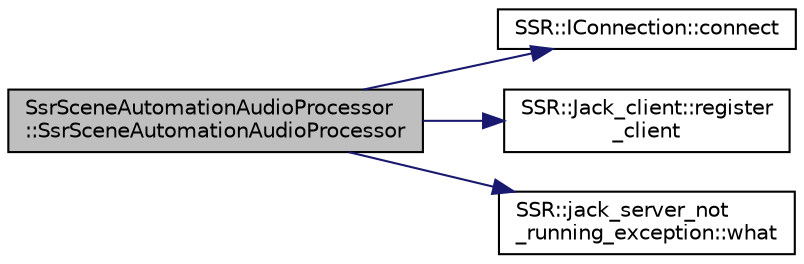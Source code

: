 digraph "SsrSceneAutomationAudioProcessor::SsrSceneAutomationAudioProcessor"
{
  edge [fontname="Helvetica",fontsize="10",labelfontname="Helvetica",labelfontsize="10"];
  node [fontname="Helvetica",fontsize="10",shape=record];
  rankdir="LR";
  Node1 [label="SsrSceneAutomationAudioProcessor\l::SsrSceneAutomationAudioProcessor",height=0.2,width=0.4,color="black", fillcolor="grey75", style="filled" fontcolor="black"];
  Node1 -> Node2 [color="midnightblue",fontsize="10",style="solid",fontname="Helvetica"];
  Node2 [label="SSR::IConnection::connect",height=0.2,width=0.4,color="black", fillcolor="white", style="filled",URL="$classSSR_1_1IConnection.html#a105a6d8e43cd9320a44034ecade1127c"];
  Node1 -> Node3 [color="midnightblue",fontsize="10",style="solid",fontname="Helvetica"];
  Node3 [label="SSR::Jack_client::register\l_client",height=0.2,width=0.4,color="black", fillcolor="white", style="filled",URL="$classSSR_1_1Jack__client.html#adaa47a4feebb858ea07ad64328794b3a"];
  Node1 -> Node4 [color="midnightblue",fontsize="10",style="solid",fontname="Helvetica"];
  Node4 [label="SSR::jack_server_not\l_running_exception::what",height=0.2,width=0.4,color="black", fillcolor="white", style="filled",URL="$structSSR_1_1jack__server__not__running__exception.html#a25981c716f91fe94840fc0f3b3b601ac"];
}

